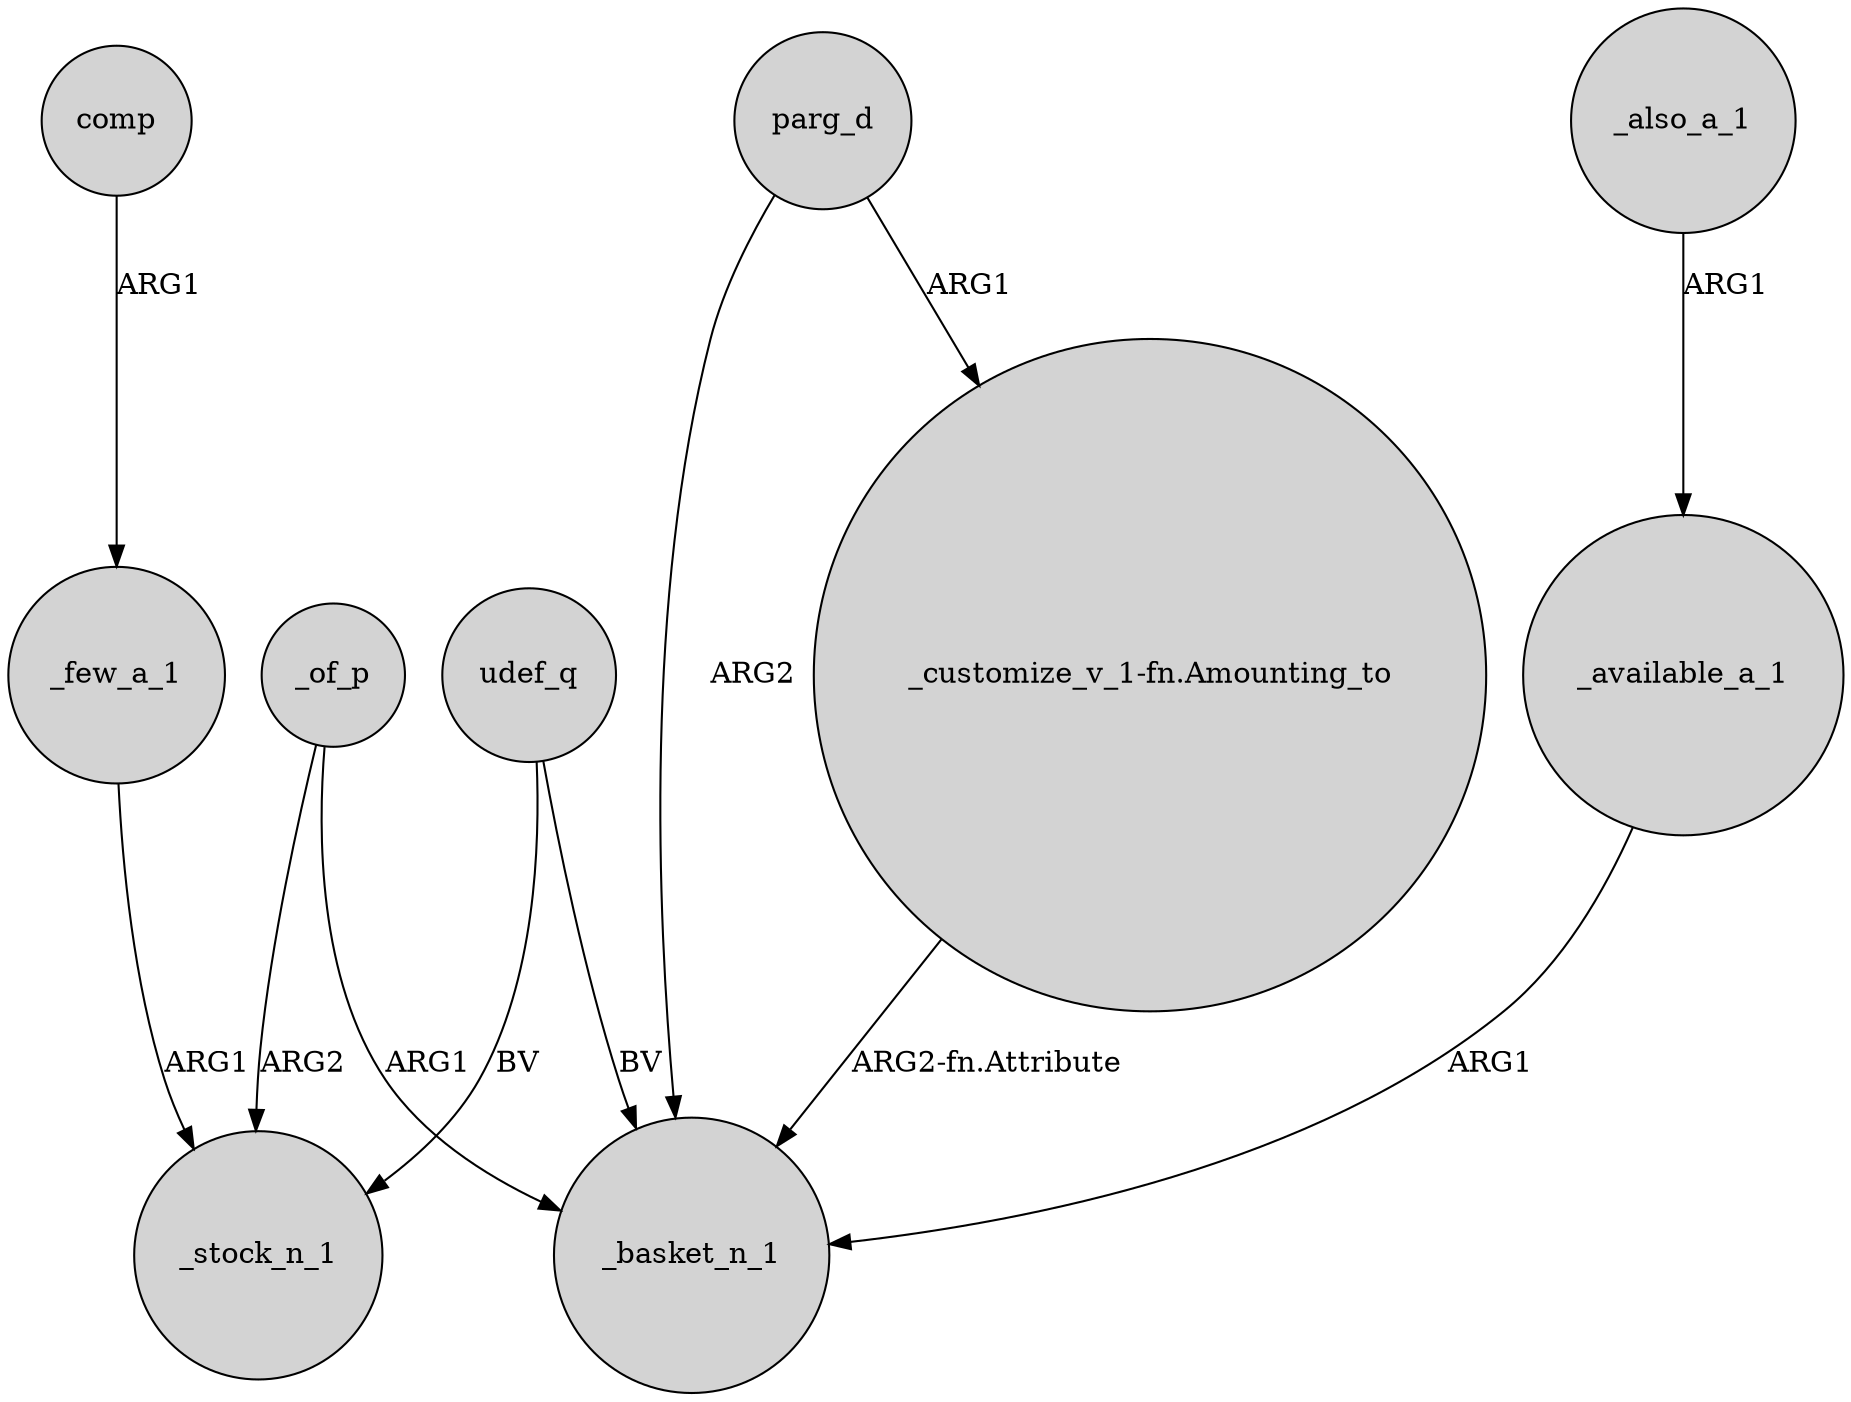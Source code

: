 digraph {
	node [shape=circle style=filled]
	comp -> _few_a_1 [label=ARG1]
	_few_a_1 -> _stock_n_1 [label=ARG1]
	parg_d -> "_customize_v_1-fn.Amounting_to" [label=ARG1]
	_of_p -> _basket_n_1 [label=ARG1]
	_also_a_1 -> _available_a_1 [label=ARG1]
	"_customize_v_1-fn.Amounting_to" -> _basket_n_1 [label="ARG2-fn.Attribute"]
	_available_a_1 -> _basket_n_1 [label=ARG1]
	_of_p -> _stock_n_1 [label=ARG2]
	parg_d -> _basket_n_1 [label=ARG2]
	udef_q -> _basket_n_1 [label=BV]
	udef_q -> _stock_n_1 [label=BV]
}
